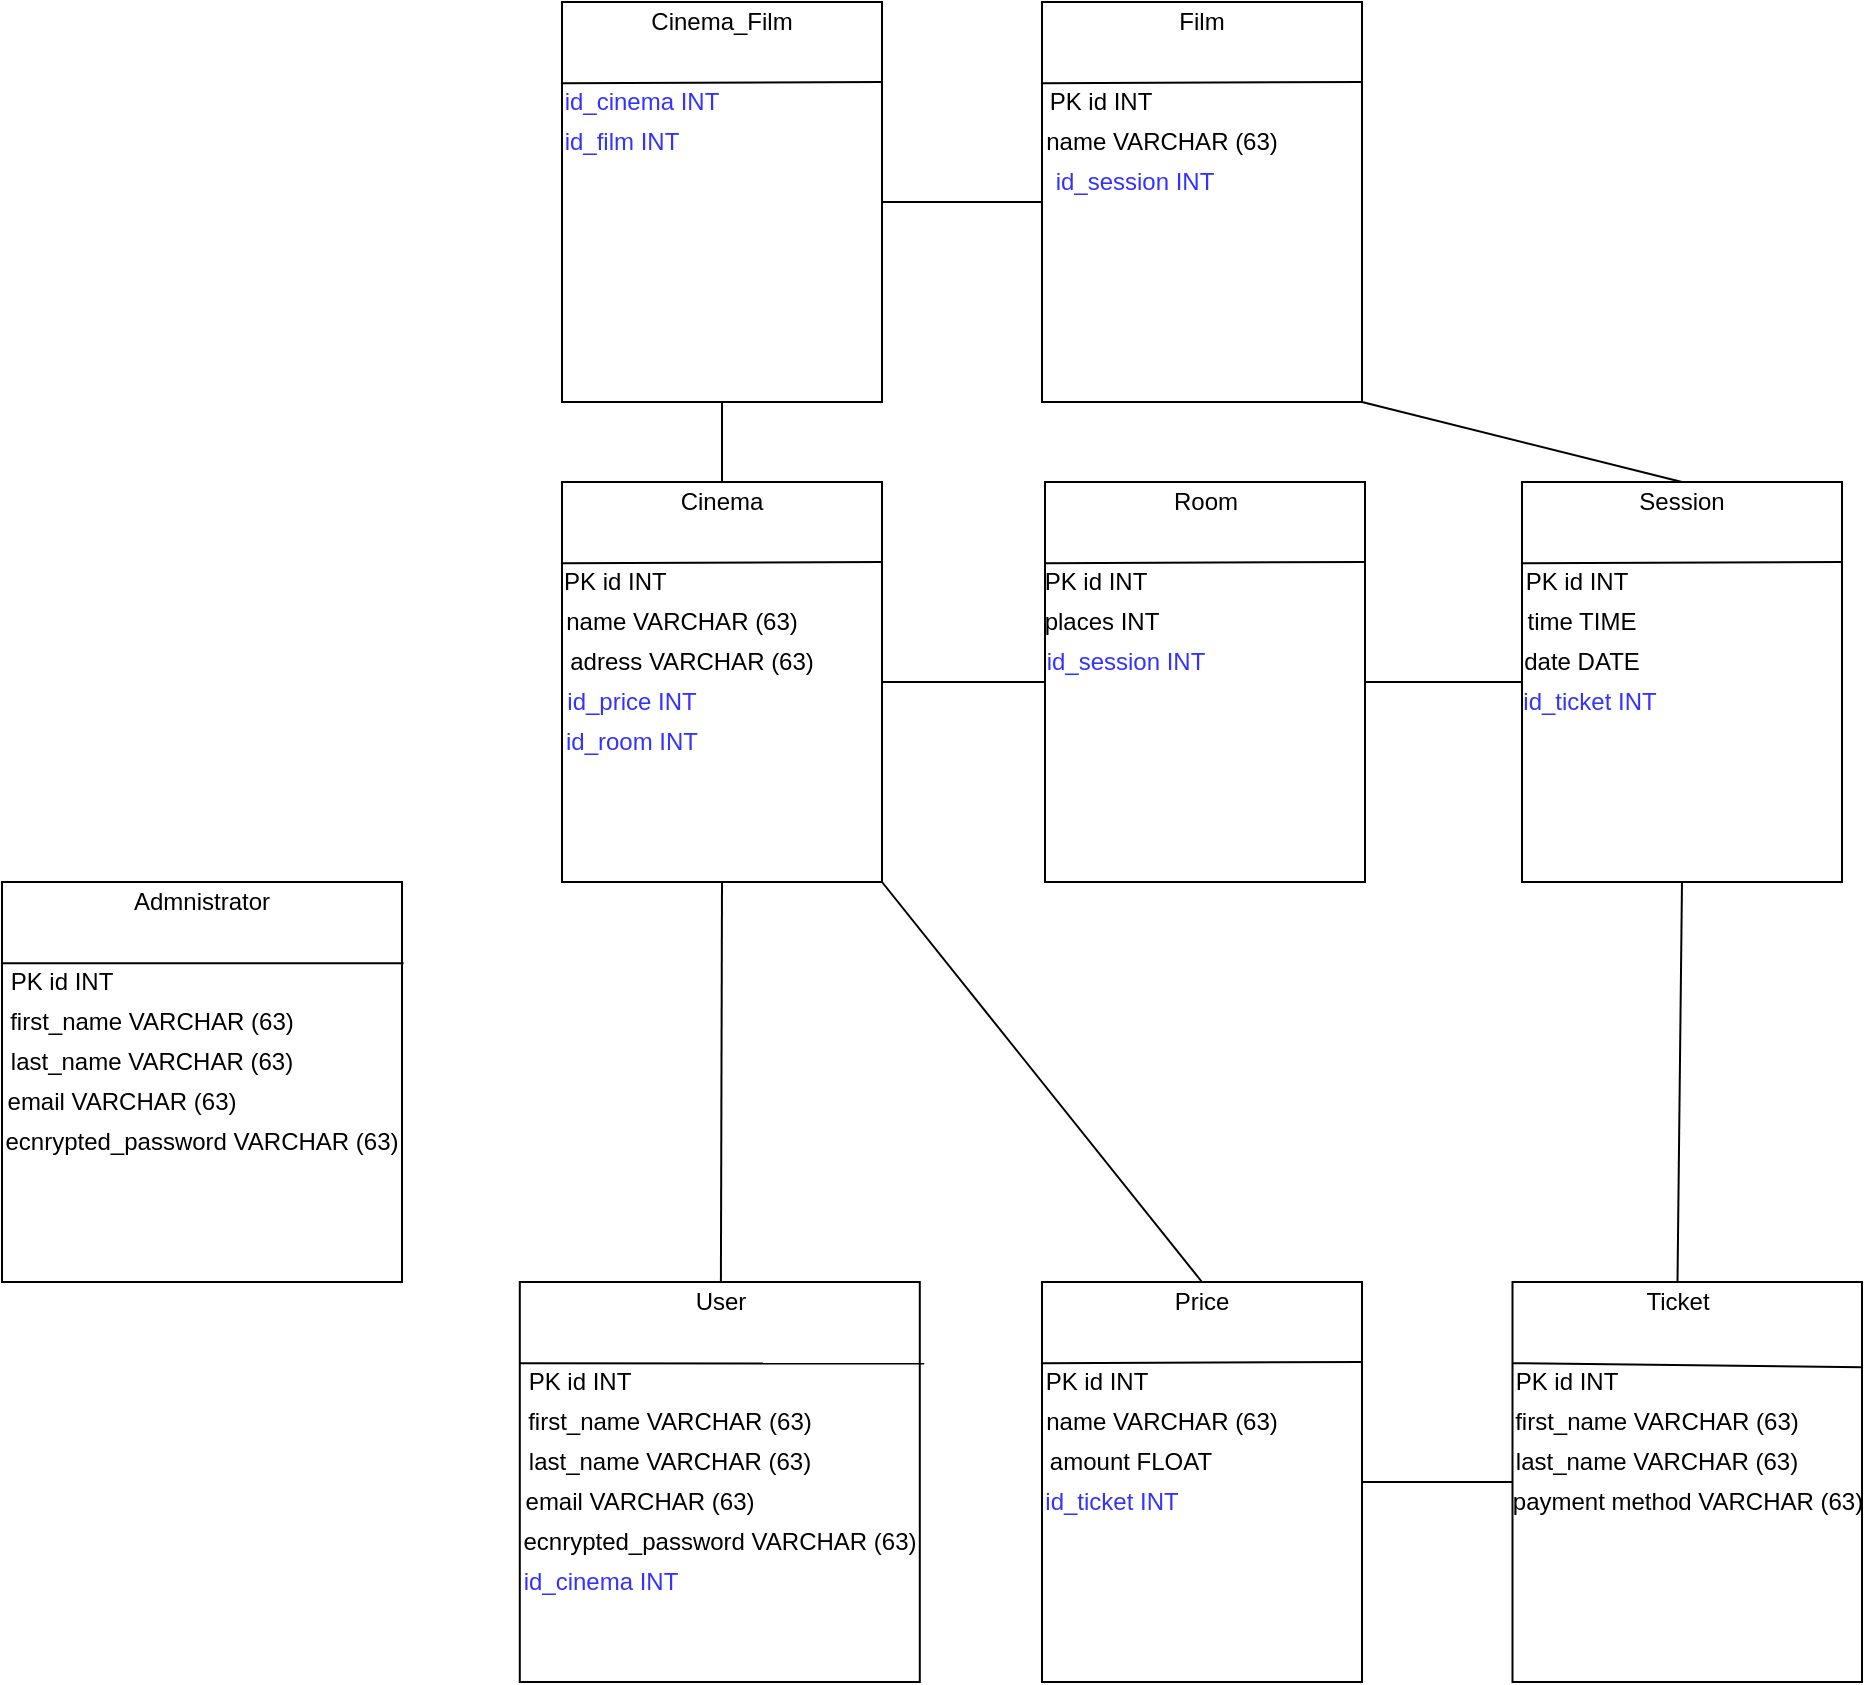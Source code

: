 <mxfile version="14.7.0" type="device"><diagram id="Eh9DbdlYue9uyqhS92pB" name="Page-1"><mxGraphModel dx="2110" dy="1815" grid="1" gridSize="10" guides="1" tooltips="1" connect="1" arrows="1" fold="1" page="1" pageScale="1" pageWidth="827" pageHeight="1169" math="0" shadow="0"><root><mxCell id="0"/><mxCell id="1" parent="0"/><mxCell id="IsSMR461nWHsPWGFQn2x-45" value="" style="rounded=0;whiteSpace=wrap;html=1;" parent="1" vertex="1"><mxGeometry x="480" y="40" width="160" height="200" as="geometry"/></mxCell><mxCell id="IsSMR461nWHsPWGFQn2x-46" value="Session" style="text;html=1;strokeColor=none;fillColor=none;align=center;verticalAlign=middle;whiteSpace=wrap;rounded=0;" parent="1" vertex="1"><mxGeometry x="480" y="40" width="160" height="20" as="geometry"/></mxCell><mxCell id="IsSMR461nWHsPWGFQn2x-47" value="" style="endArrow=none;html=1;exitX=-0.003;exitY=0.202;exitDx=0;exitDy=0;exitPerimeter=0;entryX=0.997;entryY=0.199;entryDx=0;entryDy=0;entryPerimeter=0;" parent="1" edge="1"><mxGeometry width="50" height="50" relative="1" as="geometry"><mxPoint x="480" y="80.6" as="sourcePoint"/><mxPoint x="640" y="80" as="targetPoint"/></mxGeometry></mxCell><mxCell id="IsSMR461nWHsPWGFQn2x-48" value="PK id INT" style="text;html=1;strokeColor=none;fillColor=none;align=center;verticalAlign=middle;whiteSpace=wrap;rounded=0;" parent="1" vertex="1"><mxGeometry x="475.25" y="80" width="64.75" height="20" as="geometry"/></mxCell><mxCell id="IsSMR461nWHsPWGFQn2x-49" value="time TIME" style="text;html=1;strokeColor=none;fillColor=none;align=center;verticalAlign=middle;whiteSpace=wrap;rounded=0;" parent="1" vertex="1"><mxGeometry x="480" y="100" width="60" height="20" as="geometry"/></mxCell><mxCell id="IsSMR461nWHsPWGFQn2x-51" value="" style="rounded=0;whiteSpace=wrap;html=1;labelBorderColor=none;labelBackgroundColor=none;" parent="1" vertex="1"><mxGeometry y="40" width="160" height="200" as="geometry"/></mxCell><mxCell id="IsSMR461nWHsPWGFQn2x-52" value="Cinema" style="text;html=1;strokeColor=none;fillColor=none;align=center;verticalAlign=middle;whiteSpace=wrap;rounded=0;" parent="1" vertex="1"><mxGeometry y="40" width="160" height="20" as="geometry"/></mxCell><mxCell id="IsSMR461nWHsPWGFQn2x-53" value="" style="endArrow=none;html=1;exitX=-0.003;exitY=0.202;exitDx=0;exitDy=0;exitPerimeter=0;entryX=0.997;entryY=0.199;entryDx=0;entryDy=0;entryPerimeter=0;" parent="1" edge="1"><mxGeometry width="50" height="50" relative="1" as="geometry"><mxPoint y="80.6" as="sourcePoint"/><mxPoint x="160" y="80" as="targetPoint"/></mxGeometry></mxCell><mxCell id="IsSMR461nWHsPWGFQn2x-55" value="adress VARCHAR (63)" style="text;html=1;strokeColor=none;fillColor=none;align=center;verticalAlign=middle;whiteSpace=wrap;rounded=0;" parent="1" vertex="1"><mxGeometry y="120" width="130" height="20" as="geometry"/></mxCell><mxCell id="IsSMR461nWHsPWGFQn2x-62" value="" style="rounded=0;whiteSpace=wrap;html=1;" parent="1" vertex="1"><mxGeometry x="-21.1" y="440" width="200" height="200" as="geometry"/></mxCell><mxCell id="IsSMR461nWHsPWGFQn2x-63" value="User" style="text;html=1;strokeColor=none;fillColor=none;align=center;verticalAlign=middle;whiteSpace=wrap;rounded=0;" parent="1" vertex="1"><mxGeometry x="-21.1" y="440" width="201.1" height="20" as="geometry"/></mxCell><mxCell id="IsSMR461nWHsPWGFQn2x-64" value="" style="endArrow=none;html=1;exitX=-0.003;exitY=0.202;exitDx=0;exitDy=0;exitPerimeter=0;entryX=1.011;entryY=0.204;entryDx=0;entryDy=0;entryPerimeter=0;" parent="1" edge="1" target="IsSMR461nWHsPWGFQn2x-62"><mxGeometry width="50" height="50" relative="1" as="geometry"><mxPoint x="-21.1" y="480.6" as="sourcePoint"/><mxPoint x="138.9" y="480" as="targetPoint"/></mxGeometry></mxCell><mxCell id="IsSMR461nWHsPWGFQn2x-65" value="PK id INT" style="text;html=1;strokeColor=none;fillColor=none;align=center;verticalAlign=middle;whiteSpace=wrap;rounded=0;" parent="1" vertex="1"><mxGeometry x="-21.1" y="480" width="60" height="20" as="geometry"/></mxCell><mxCell id="IsSMR461nWHsPWGFQn2x-66" value="first_name VARCHAR (63)" style="text;html=1;strokeColor=none;fillColor=none;align=center;verticalAlign=middle;whiteSpace=wrap;rounded=0;" parent="1" vertex="1"><mxGeometry x="-21.1" y="500" width="150" height="20" as="geometry"/></mxCell><mxCell id="IsSMR461nWHsPWGFQn2x-67" value="last_name VARCHAR (63)" style="text;html=1;strokeColor=none;fillColor=none;align=center;verticalAlign=middle;whiteSpace=wrap;rounded=0;" parent="1" vertex="1"><mxGeometry x="-21.1" y="520" width="150" height="20" as="geometry"/></mxCell><mxCell id="lKXLfIkulUeJ-k4S06MF-1" value="name VARCHAR (63)" style="text;html=1;strokeColor=none;fillColor=none;align=center;verticalAlign=middle;whiteSpace=wrap;rounded=0;" parent="1" vertex="1"><mxGeometry y="100" width="120" height="20" as="geometry"/></mxCell><mxCell id="tRUsOCHOTcdIVzvvIw8r-6" value="" style="rounded=0;whiteSpace=wrap;html=1;" parent="1" vertex="1"><mxGeometry x="240" y="440" width="160" height="200" as="geometry"/></mxCell><mxCell id="tRUsOCHOTcdIVzvvIw8r-7" value="Price" style="text;html=1;strokeColor=none;fillColor=none;align=center;verticalAlign=middle;whiteSpace=wrap;rounded=0;" parent="1" vertex="1"><mxGeometry x="240" y="440" width="160" height="20" as="geometry"/></mxCell><mxCell id="tRUsOCHOTcdIVzvvIw8r-8" value="" style="endArrow=none;html=1;exitX=-0.003;exitY=0.202;exitDx=0;exitDy=0;exitPerimeter=0;entryX=0.997;entryY=0.199;entryDx=0;entryDy=0;entryPerimeter=0;" parent="1" edge="1"><mxGeometry width="50" height="50" relative="1" as="geometry"><mxPoint x="240" y="480.6" as="sourcePoint"/><mxPoint x="400" y="480" as="targetPoint"/></mxGeometry></mxCell><mxCell id="tRUsOCHOTcdIVzvvIw8r-9" value="PK id INT" style="text;html=1;strokeColor=none;fillColor=none;align=center;verticalAlign=middle;whiteSpace=wrap;rounded=0;" parent="1" vertex="1"><mxGeometry x="240" y="480" width="55" height="20" as="geometry"/></mxCell><mxCell id="tRUsOCHOTcdIVzvvIw8r-12" value="name VARCHAR (63)" style="text;html=1;strokeColor=none;fillColor=none;align=center;verticalAlign=middle;whiteSpace=wrap;rounded=0;" parent="1" vertex="1"><mxGeometry x="240" y="500" width="120" height="20" as="geometry"/></mxCell><mxCell id="tRUsOCHOTcdIVzvvIw8r-17" value="amount FLOAT" style="text;html=1;strokeColor=none;fillColor=none;align=center;verticalAlign=middle;whiteSpace=wrap;rounded=0;" parent="1" vertex="1"><mxGeometry x="237.5" y="520" width="92.5" height="20" as="geometry"/></mxCell><mxCell id="tRUsOCHOTcdIVzvvIw8r-18" value="" style="rounded=0;whiteSpace=wrap;html=1;" parent="1" vertex="1"><mxGeometry x="475.25" y="440" width="174.75" height="200" as="geometry"/></mxCell><mxCell id="tRUsOCHOTcdIVzvvIw8r-19" value="Ticket" style="text;html=1;strokeColor=none;fillColor=none;align=center;verticalAlign=middle;whiteSpace=wrap;rounded=0;" parent="1" vertex="1"><mxGeometry x="477.75" y="440" width="160" height="20" as="geometry"/></mxCell><mxCell id="tRUsOCHOTcdIVzvvIw8r-20" value="" style="endArrow=none;html=1;exitX=-0.003;exitY=0.202;exitDx=0;exitDy=0;exitPerimeter=0;entryX=1.003;entryY=0.213;entryDx=0;entryDy=0;entryPerimeter=0;" parent="1" edge="1" target="tRUsOCHOTcdIVzvvIw8r-18"><mxGeometry width="50" height="50" relative="1" as="geometry"><mxPoint x="475.25" y="480.6" as="sourcePoint"/><mxPoint x="635.25" y="480" as="targetPoint"/></mxGeometry></mxCell><mxCell id="tRUsOCHOTcdIVzvvIw8r-21" value="PK id INT" style="text;html=1;strokeColor=none;fillColor=none;align=center;verticalAlign=middle;whiteSpace=wrap;rounded=0;" parent="1" vertex="1"><mxGeometry x="475.25" y="480" width="54.75" height="20" as="geometry"/></mxCell><mxCell id="tRUsOCHOTcdIVzvvIw8r-26" value="" style="endArrow=none;html=1;exitX=1;exitY=1;exitDx=0;exitDy=0;entryX=0.5;entryY=0;entryDx=0;entryDy=0;" parent="1" source="IsSMR461nWHsPWGFQn2x-51" target="tRUsOCHOTcdIVzvvIw8r-7" edge="1"><mxGeometry width="50" height="50" relative="1" as="geometry"><mxPoint x="332.5" y="570" as="sourcePoint"/><mxPoint x="572.5" y="530" as="targetPoint"/></mxGeometry></mxCell><mxCell id="tRUsOCHOTcdIVzvvIw8r-27" value="first_name VARCHAR (63)" style="text;html=1;strokeColor=none;fillColor=none;align=center;verticalAlign=middle;whiteSpace=wrap;rounded=0;" parent="1" vertex="1"><mxGeometry x="475.25" y="500" width="144.75" height="20" as="geometry"/></mxCell><mxCell id="tRUsOCHOTcdIVzvvIw8r-28" value="last_name VARCHAR (63)" style="text;html=1;strokeColor=none;fillColor=none;align=center;verticalAlign=middle;whiteSpace=wrap;rounded=0;" parent="1" vertex="1"><mxGeometry x="475.25" y="520" width="144.75" height="20" as="geometry"/></mxCell><mxCell id="tRUsOCHOTcdIVzvvIw8r-40" value="" style="rounded=0;whiteSpace=wrap;html=1;" parent="1" vertex="1"><mxGeometry x="241.5" y="40" width="160" height="200" as="geometry"/></mxCell><mxCell id="tRUsOCHOTcdIVzvvIw8r-41" value="Room" style="text;html=1;strokeColor=none;fillColor=none;align=center;verticalAlign=middle;whiteSpace=wrap;rounded=0;" parent="1" vertex="1"><mxGeometry x="241.5" y="40" width="160" height="20" as="geometry"/></mxCell><mxCell id="tRUsOCHOTcdIVzvvIw8r-42" value="" style="endArrow=none;html=1;exitX=-0.003;exitY=0.202;exitDx=0;exitDy=0;exitPerimeter=0;entryX=0.997;entryY=0.199;entryDx=0;entryDy=0;entryPerimeter=0;" parent="1" edge="1"><mxGeometry width="50" height="50" relative="1" as="geometry"><mxPoint x="241.5" y="80.6" as="sourcePoint"/><mxPoint x="401.5" y="80" as="targetPoint"/></mxGeometry></mxCell><mxCell id="tRUsOCHOTcdIVzvvIw8r-43" value="PK id INT" style="text;html=1;strokeColor=none;fillColor=none;align=center;verticalAlign=middle;whiteSpace=wrap;rounded=0;" parent="1" vertex="1"><mxGeometry x="237.5" y="80" width="57.5" height="20" as="geometry"/></mxCell><mxCell id="tRUsOCHOTcdIVzvvIw8r-50" value="places INT" style="text;html=1;strokeColor=none;fillColor=none;align=center;verticalAlign=middle;whiteSpace=wrap;rounded=0;" parent="1" vertex="1"><mxGeometry x="240" y="100" width="60" height="20" as="geometry"/></mxCell><mxCell id="tRUsOCHOTcdIVzvvIw8r-51" value="" style="endArrow=none;html=1;exitX=1;exitY=0.5;exitDx=0;exitDy=0;entryX=0;entryY=0.5;entryDx=0;entryDy=0;" parent="1" source="IsSMR461nWHsPWGFQn2x-51" target="tRUsOCHOTcdIVzvvIw8r-40" edge="1"><mxGeometry width="50" height="50" relative="1" as="geometry"><mxPoint x="240" y="160" as="sourcePoint"/><mxPoint x="290" y="110" as="targetPoint"/></mxGeometry></mxCell><mxCell id="tRUsOCHOTcdIVzvvIw8r-53" value="" style="endArrow=none;html=1;exitX=1;exitY=0.5;exitDx=0;exitDy=0;entryX=1;entryY=1;entryDx=0;entryDy=0;" parent="1" source="tRUsOCHOTcdIVzvvIw8r-40" edge="1"><mxGeometry width="50" height="50" relative="1" as="geometry"><mxPoint x="240" y="160" as="sourcePoint"/><mxPoint x="480" y="140" as="targetPoint"/></mxGeometry></mxCell><mxCell id="tRUsOCHOTcdIVzvvIw8r-55" value="date DATE" style="text;html=1;strokeColor=none;fillColor=none;align=center;verticalAlign=middle;whiteSpace=wrap;rounded=0;" parent="1" vertex="1"><mxGeometry x="480" y="120" width="60" height="20" as="geometry"/></mxCell><mxCell id="tRUsOCHOTcdIVzvvIw8r-56" value="" style="endArrow=none;html=1;entryX=0.5;entryY=1;entryDx=0;entryDy=0;exitX=0.5;exitY=0;exitDx=0;exitDy=0;" parent="1" source="tRUsOCHOTcdIVzvvIw8r-19" target="IsSMR461nWHsPWGFQn2x-45" edge="1"><mxGeometry width="50" height="50" relative="1" as="geometry"><mxPoint x="240" y="330" as="sourcePoint"/><mxPoint x="290" y="280" as="targetPoint"/></mxGeometry></mxCell><mxCell id="tRUsOCHOTcdIVzvvIw8r-65" value="" style="rounded=0;whiteSpace=wrap;html=1;" parent="1" vertex="1"><mxGeometry x="240" y="-200" width="160" height="200" as="geometry"/></mxCell><mxCell id="tRUsOCHOTcdIVzvvIw8r-66" value="Film" style="text;html=1;strokeColor=none;fillColor=none;align=center;verticalAlign=middle;whiteSpace=wrap;rounded=0;" parent="1" vertex="1"><mxGeometry x="240" y="-200" width="160" height="20" as="geometry"/></mxCell><mxCell id="tRUsOCHOTcdIVzvvIw8r-67" value="" style="endArrow=none;html=1;exitX=-0.003;exitY=0.202;exitDx=0;exitDy=0;exitPerimeter=0;entryX=0.997;entryY=0.199;entryDx=0;entryDy=0;entryPerimeter=0;" parent="1" edge="1"><mxGeometry width="50" height="50" relative="1" as="geometry"><mxPoint x="240" y="-159.4" as="sourcePoint"/><mxPoint x="400" y="-160" as="targetPoint"/></mxGeometry></mxCell><mxCell id="tRUsOCHOTcdIVzvvIw8r-68" value="PK id INT" style="text;html=1;strokeColor=none;fillColor=none;align=center;verticalAlign=middle;whiteSpace=wrap;rounded=0;" parent="1" vertex="1"><mxGeometry x="239.25" y="-160" width="60.75" height="20" as="geometry"/></mxCell><mxCell id="tRUsOCHOTcdIVzvvIw8r-69" value="name VARCHAR (63)" style="text;html=1;strokeColor=none;fillColor=none;align=center;verticalAlign=middle;whiteSpace=wrap;rounded=0;" parent="1" vertex="1"><mxGeometry x="240" y="-140" width="120" height="20" as="geometry"/></mxCell><mxCell id="tRUsOCHOTcdIVzvvIw8r-72" value="" style="endArrow=none;html=1;entryX=1;entryY=1;entryDx=0;entryDy=0;exitX=0.5;exitY=0;exitDx=0;exitDy=0;" parent="1" source="IsSMR461nWHsPWGFQn2x-46" target="tRUsOCHOTcdIVzvvIw8r-65" edge="1"><mxGeometry width="50" height="50" relative="1" as="geometry"><mxPoint x="420" y="130" as="sourcePoint"/><mxPoint x="470" y="80" as="targetPoint"/></mxGeometry></mxCell><mxCell id="tRUsOCHOTcdIVzvvIw8r-81" value="" style="rounded=0;whiteSpace=wrap;html=1;" parent="1" vertex="1"><mxGeometry x="-280" y="240" width="200" height="200" as="geometry"/></mxCell><mxCell id="tRUsOCHOTcdIVzvvIw8r-82" value="Admnistrator" style="text;html=1;strokeColor=none;fillColor=none;align=center;verticalAlign=middle;whiteSpace=wrap;rounded=0;" parent="1" vertex="1"><mxGeometry x="-280" y="240" width="200" height="20" as="geometry"/></mxCell><mxCell id="tRUsOCHOTcdIVzvvIw8r-83" value="" style="endArrow=none;html=1;exitX=-0.003;exitY=0.202;exitDx=0;exitDy=0;exitPerimeter=0;entryX=1.004;entryY=0.203;entryDx=0;entryDy=0;entryPerimeter=0;" parent="1" edge="1" target="tRUsOCHOTcdIVzvvIw8r-81"><mxGeometry width="50" height="50" relative="1" as="geometry"><mxPoint x="-280" y="280.6" as="sourcePoint"/><mxPoint x="-120" y="280" as="targetPoint"/></mxGeometry></mxCell><mxCell id="tRUsOCHOTcdIVzvvIw8r-89" value="" style="endArrow=none;html=1;exitX=1;exitY=0.5;exitDx=0;exitDy=0;entryX=0;entryY=1;entryDx=0;entryDy=0;" parent="1" source="tRUsOCHOTcdIVzvvIw8r-6" target="tRUsOCHOTcdIVzvvIw8r-28" edge="1"><mxGeometry width="50" height="50" relative="1" as="geometry"><mxPoint x="325.25" y="510" as="sourcePoint"/><mxPoint x="375.25" y="460" as="targetPoint"/></mxGeometry></mxCell><mxCell id="tRUsOCHOTcdIVzvvIw8r-95" value="ecnrypted_password VARCHAR (63)" style="text;html=1;strokeColor=none;fillColor=none;align=center;verticalAlign=middle;whiteSpace=wrap;rounded=0;" parent="1" vertex="1"><mxGeometry x="-21.1" y="560" width="200" height="20" as="geometry"/></mxCell><mxCell id="tRUsOCHOTcdIVzvvIw8r-96" value="email VARCHAR (63)" style="text;html=1;strokeColor=none;fillColor=none;align=center;verticalAlign=middle;whiteSpace=wrap;rounded=0;" parent="1" vertex="1"><mxGeometry x="-21.1" y="540" width="120" height="20" as="geometry"/></mxCell><mxCell id="tRUsOCHOTcdIVzvvIw8r-101" value="payment method VARCHAR (63)" style="text;html=1;strokeColor=none;fillColor=none;align=center;verticalAlign=middle;whiteSpace=wrap;rounded=0;" parent="1" vertex="1"><mxGeometry x="472.75" y="535" width="179.75" height="30" as="geometry"/></mxCell><mxCell id="LTM5HuOwhH_3hOLyrWyw-1" value="PK id INT&amp;nbsp;&amp;nbsp;" style="text;html=1;strokeColor=none;fillColor=none;align=center;verticalAlign=middle;whiteSpace=wrap;rounded=0;" parent="1" vertex="1"><mxGeometry y="80" width="60" height="20" as="geometry"/></mxCell><mxCell id="LTM5HuOwhH_3hOLyrWyw-2" value="id_price INT" style="text;html=1;strokeColor=none;fillColor=none;align=center;verticalAlign=middle;whiteSpace=wrap;rounded=0;fontColor=#3333FF;" parent="1" vertex="1"><mxGeometry y="140" width="70" height="20" as="geometry"/></mxCell><mxCell id="LTM5HuOwhH_3hOLyrWyw-3" value="id_room INT" style="text;html=1;strokeColor=none;fillColor=none;align=center;verticalAlign=middle;whiteSpace=wrap;rounded=0;fontColor=#3333FF;" parent="1" vertex="1"><mxGeometry y="160" width="70" height="20" as="geometry"/></mxCell><mxCell id="LTM5HuOwhH_3hOLyrWyw-5" value="id_session INT" style="text;html=1;strokeColor=none;fillColor=none;align=center;verticalAlign=middle;whiteSpace=wrap;rounded=0;fontColor=#3333FF;" parent="1" vertex="1"><mxGeometry x="237.5" y="120" width="87.5" height="20" as="geometry"/></mxCell><mxCell id="LTM5HuOwhH_3hOLyrWyw-7" value="id_ticket INT" style="text;html=1;strokeColor=none;fillColor=none;align=center;verticalAlign=middle;whiteSpace=wrap;rounded=0;fontColor=#3333FF;" parent="1" vertex="1"><mxGeometry x="477.75" y="140" width="72.25" height="20" as="geometry"/></mxCell><mxCell id="LTM5HuOwhH_3hOLyrWyw-9" value="id_ticket INT" style="text;html=1;strokeColor=none;fillColor=none;align=center;verticalAlign=middle;whiteSpace=wrap;rounded=0;fontColor=#3333FF;" parent="1" vertex="1"><mxGeometry x="240" y="540" width="70" height="20" as="geometry"/></mxCell><mxCell id="LTM5HuOwhH_3hOLyrWyw-13" value="" style="rounded=0;whiteSpace=wrap;html=1;" parent="1" vertex="1"><mxGeometry y="-200" width="160" height="200" as="geometry"/></mxCell><mxCell id="LTM5HuOwhH_3hOLyrWyw-14" value="Cinema_Film" style="text;html=1;strokeColor=none;fillColor=none;align=center;verticalAlign=middle;whiteSpace=wrap;rounded=0;" parent="1" vertex="1"><mxGeometry y="-200" width="160" height="20" as="geometry"/></mxCell><mxCell id="LTM5HuOwhH_3hOLyrWyw-15" value="" style="endArrow=none;html=1;exitX=-0.003;exitY=0.202;exitDx=0;exitDy=0;exitPerimeter=0;entryX=0.997;entryY=0.199;entryDx=0;entryDy=0;entryPerimeter=0;" parent="1" edge="1"><mxGeometry width="50" height="50" relative="1" as="geometry"><mxPoint y="-159.4" as="sourcePoint"/><mxPoint x="160" y="-160" as="targetPoint"/></mxGeometry></mxCell><mxCell id="LTM5HuOwhH_3hOLyrWyw-18" value="id_cinema INT" style="text;html=1;strokeColor=none;fillColor=none;align=center;verticalAlign=middle;whiteSpace=wrap;rounded=0;fontColor=#3333FF;" parent="1" vertex="1"><mxGeometry y="-160" width="80" height="20" as="geometry"/></mxCell><mxCell id="LTM5HuOwhH_3hOLyrWyw-19" value="id_film INT" style="text;html=1;strokeColor=none;fillColor=none;align=center;verticalAlign=middle;whiteSpace=wrap;rounded=0;fontColor=#3333FF;" parent="1" vertex="1"><mxGeometry y="-140" width="60" height="20" as="geometry"/></mxCell><mxCell id="LTM5HuOwhH_3hOLyrWyw-20" value="" style="endArrow=none;html=1;fontColor=#3333FF;exitX=0.5;exitY=0;exitDx=0;exitDy=0;entryX=0.5;entryY=1;entryDx=0;entryDy=0;" parent="1" source="IsSMR461nWHsPWGFQn2x-52" target="LTM5HuOwhH_3hOLyrWyw-13" edge="1"><mxGeometry width="50" height="50" relative="1" as="geometry"><mxPoint x="280" y="-10" as="sourcePoint"/><mxPoint x="330" y="-60" as="targetPoint"/></mxGeometry></mxCell><mxCell id="LTM5HuOwhH_3hOLyrWyw-21" value="" style="endArrow=none;html=1;fontColor=#3333FF;exitX=1;exitY=0.5;exitDx=0;exitDy=0;entryX=0;entryY=0.5;entryDx=0;entryDy=0;" parent="1" source="LTM5HuOwhH_3hOLyrWyw-13" target="tRUsOCHOTcdIVzvvIw8r-65" edge="1"><mxGeometry width="50" height="50" relative="1" as="geometry"><mxPoint x="280" y="-10" as="sourcePoint"/><mxPoint x="330" y="-60" as="targetPoint"/></mxGeometry></mxCell><mxCell id="LTM5HuOwhH_3hOLyrWyw-22" value="id_session INT" style="text;html=1;strokeColor=none;fillColor=none;align=center;verticalAlign=middle;whiteSpace=wrap;rounded=0;fontColor=#3333FF;" parent="1" vertex="1"><mxGeometry x="241.5" y="-120" width="88.5" height="20" as="geometry"/></mxCell><mxCell id="ohOXSoPVmrGZIeAm4e1E-1" value="id_cinema INT" style="text;html=1;strokeColor=none;fillColor=none;align=center;verticalAlign=middle;whiteSpace=wrap;rounded=0;fontColor=#3333FF;" vertex="1" parent="1"><mxGeometry x="-21.1" y="580" width="81.1" height="20" as="geometry"/></mxCell><mxCell id="ohOXSoPVmrGZIeAm4e1E-9" value="" style="endArrow=none;html=1;entryX=0.5;entryY=0;entryDx=0;entryDy=0;exitX=0.5;exitY=1;exitDx=0;exitDy=0;" edge="1" parent="1" source="IsSMR461nWHsPWGFQn2x-51" target="IsSMR461nWHsPWGFQn2x-63"><mxGeometry width="50" height="50" relative="1" as="geometry"><mxPoint x="50" y="560" as="sourcePoint"/><mxPoint x="100" y="510" as="targetPoint"/></mxGeometry></mxCell><mxCell id="ohOXSoPVmrGZIeAm4e1E-10" value="PK id INT" style="text;html=1;strokeColor=none;fillColor=none;align=center;verticalAlign=middle;whiteSpace=wrap;rounded=0;" vertex="1" parent="1"><mxGeometry x="-280" y="280" width="60" height="20" as="geometry"/></mxCell><mxCell id="ohOXSoPVmrGZIeAm4e1E-11" value="first_name VARCHAR (63)" style="text;html=1;strokeColor=none;fillColor=none;align=center;verticalAlign=middle;whiteSpace=wrap;rounded=0;" vertex="1" parent="1"><mxGeometry x="-280" y="300" width="150" height="20" as="geometry"/></mxCell><mxCell id="ohOXSoPVmrGZIeAm4e1E-12" value="last_name VARCHAR (63)" style="text;html=1;strokeColor=none;fillColor=none;align=center;verticalAlign=middle;whiteSpace=wrap;rounded=0;" vertex="1" parent="1"><mxGeometry x="-280" y="320" width="150" height="20" as="geometry"/></mxCell><mxCell id="ohOXSoPVmrGZIeAm4e1E-13" value="email VARCHAR (63)" style="text;html=1;strokeColor=none;fillColor=none;align=center;verticalAlign=middle;whiteSpace=wrap;rounded=0;" vertex="1" parent="1"><mxGeometry x="-280" y="340" width="120" height="20" as="geometry"/></mxCell><mxCell id="ohOXSoPVmrGZIeAm4e1E-14" value="ecnrypted_password VARCHAR (63)" style="text;html=1;strokeColor=none;fillColor=none;align=center;verticalAlign=middle;whiteSpace=wrap;rounded=0;" vertex="1" parent="1"><mxGeometry x="-280" y="360" width="200" height="20" as="geometry"/></mxCell></root></mxGraphModel></diagram></mxfile>